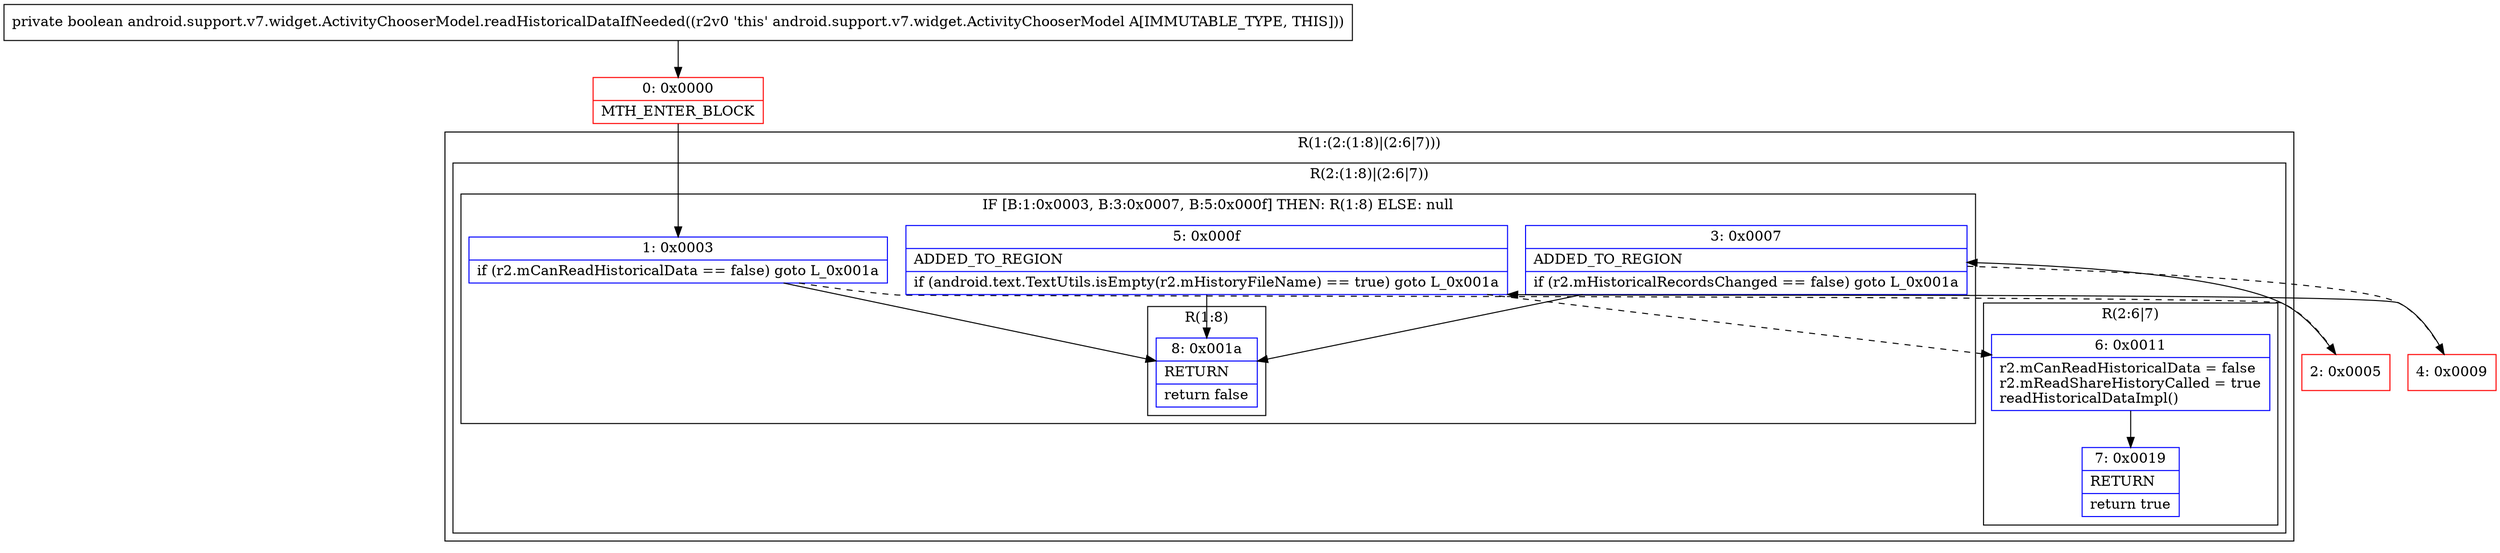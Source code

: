 digraph "CFG forandroid.support.v7.widget.ActivityChooserModel.readHistoricalDataIfNeeded()Z" {
subgraph cluster_Region_1124519169 {
label = "R(1:(2:(1:8)|(2:6|7)))";
node [shape=record,color=blue];
subgraph cluster_Region_1041648232 {
label = "R(2:(1:8)|(2:6|7))";
node [shape=record,color=blue];
subgraph cluster_IfRegion_572572253 {
label = "IF [B:1:0x0003, B:3:0x0007, B:5:0x000f] THEN: R(1:8) ELSE: null";
node [shape=record,color=blue];
Node_1 [shape=record,label="{1\:\ 0x0003|if (r2.mCanReadHistoricalData == false) goto L_0x001a\l}"];
Node_3 [shape=record,label="{3\:\ 0x0007|ADDED_TO_REGION\l|if (r2.mHistoricalRecordsChanged == false) goto L_0x001a\l}"];
Node_5 [shape=record,label="{5\:\ 0x000f|ADDED_TO_REGION\l|if (android.text.TextUtils.isEmpty(r2.mHistoryFileName) == true) goto L_0x001a\l}"];
subgraph cluster_Region_473631944 {
label = "R(1:8)";
node [shape=record,color=blue];
Node_8 [shape=record,label="{8\:\ 0x001a|RETURN\l|return false\l}"];
}
}
subgraph cluster_Region_1763746955 {
label = "R(2:6|7)";
node [shape=record,color=blue];
Node_6 [shape=record,label="{6\:\ 0x0011|r2.mCanReadHistoricalData = false\lr2.mReadShareHistoryCalled = true\lreadHistoricalDataImpl()\l}"];
Node_7 [shape=record,label="{7\:\ 0x0019|RETURN\l|return true\l}"];
}
}
}
Node_0 [shape=record,color=red,label="{0\:\ 0x0000|MTH_ENTER_BLOCK\l}"];
Node_2 [shape=record,color=red,label="{2\:\ 0x0005}"];
Node_4 [shape=record,color=red,label="{4\:\ 0x0009}"];
MethodNode[shape=record,label="{private boolean android.support.v7.widget.ActivityChooserModel.readHistoricalDataIfNeeded((r2v0 'this' android.support.v7.widget.ActivityChooserModel A[IMMUTABLE_TYPE, THIS])) }"];
MethodNode -> Node_0;
Node_1 -> Node_2[style=dashed];
Node_1 -> Node_8;
Node_3 -> Node_4[style=dashed];
Node_3 -> Node_8;
Node_5 -> Node_6[style=dashed];
Node_5 -> Node_8;
Node_6 -> Node_7;
Node_0 -> Node_1;
Node_2 -> Node_3;
Node_4 -> Node_5;
}

